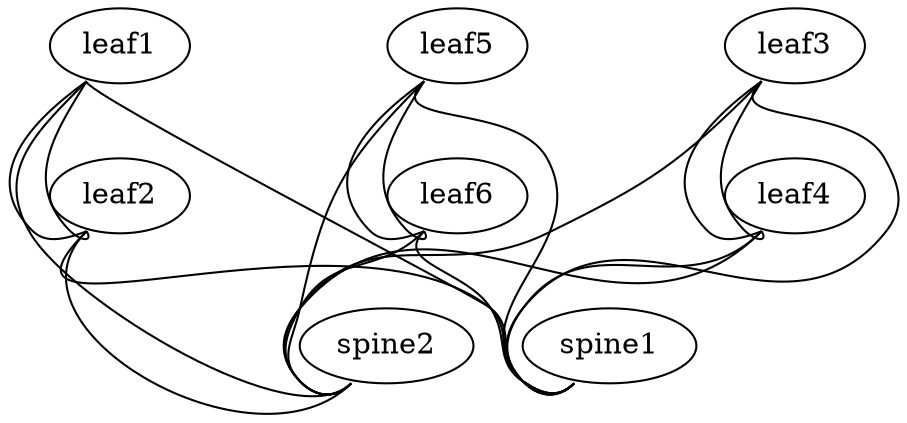 graph vx {
 # Leaf - Spine Connections
 "leaf1":"swp9" -- "spine1":"swp1"
 "leaf2":"swp9" -- "spine1":"swp2"
 "leaf3":"swp9" -- "spine1":"swp3"
 "leaf4":"swp9" -- "spine1":"swp4"
 "leaf5":"swp9" -- "spine1":"swp5"
 "leaf6":"swp9" -- "spine1":"swp6"
 "leaf1":"swp10" -- "spine2":"swp1"
 "leaf2":"swp10" -- "spine2":"swp2"
 "leaf3":"swp10" -- "spine2":"swp3"
 "leaf4":"swp10" -- "spine2":"swp4"
 "leaf5":"swp10" -- "spine2":"swp5"
 "leaf6":"swp10" -- "spine2":"swp6"

 # Leaf Peerlink Connections
 "leaf1":"swp7" -- "leaf2":"swp7"
 "leaf1":"swp8" -- "leaf2":"swp8"
 "leaf3":"swp7" -- "leaf4":"swp7"
 "leaf3":"swp8" -- "leaf4":"swp8"
 "leaf5":"swp7" -- "leaf6":"swp7"
 "leaf5":"swp8" -- "leaf6":"swp8"
}
